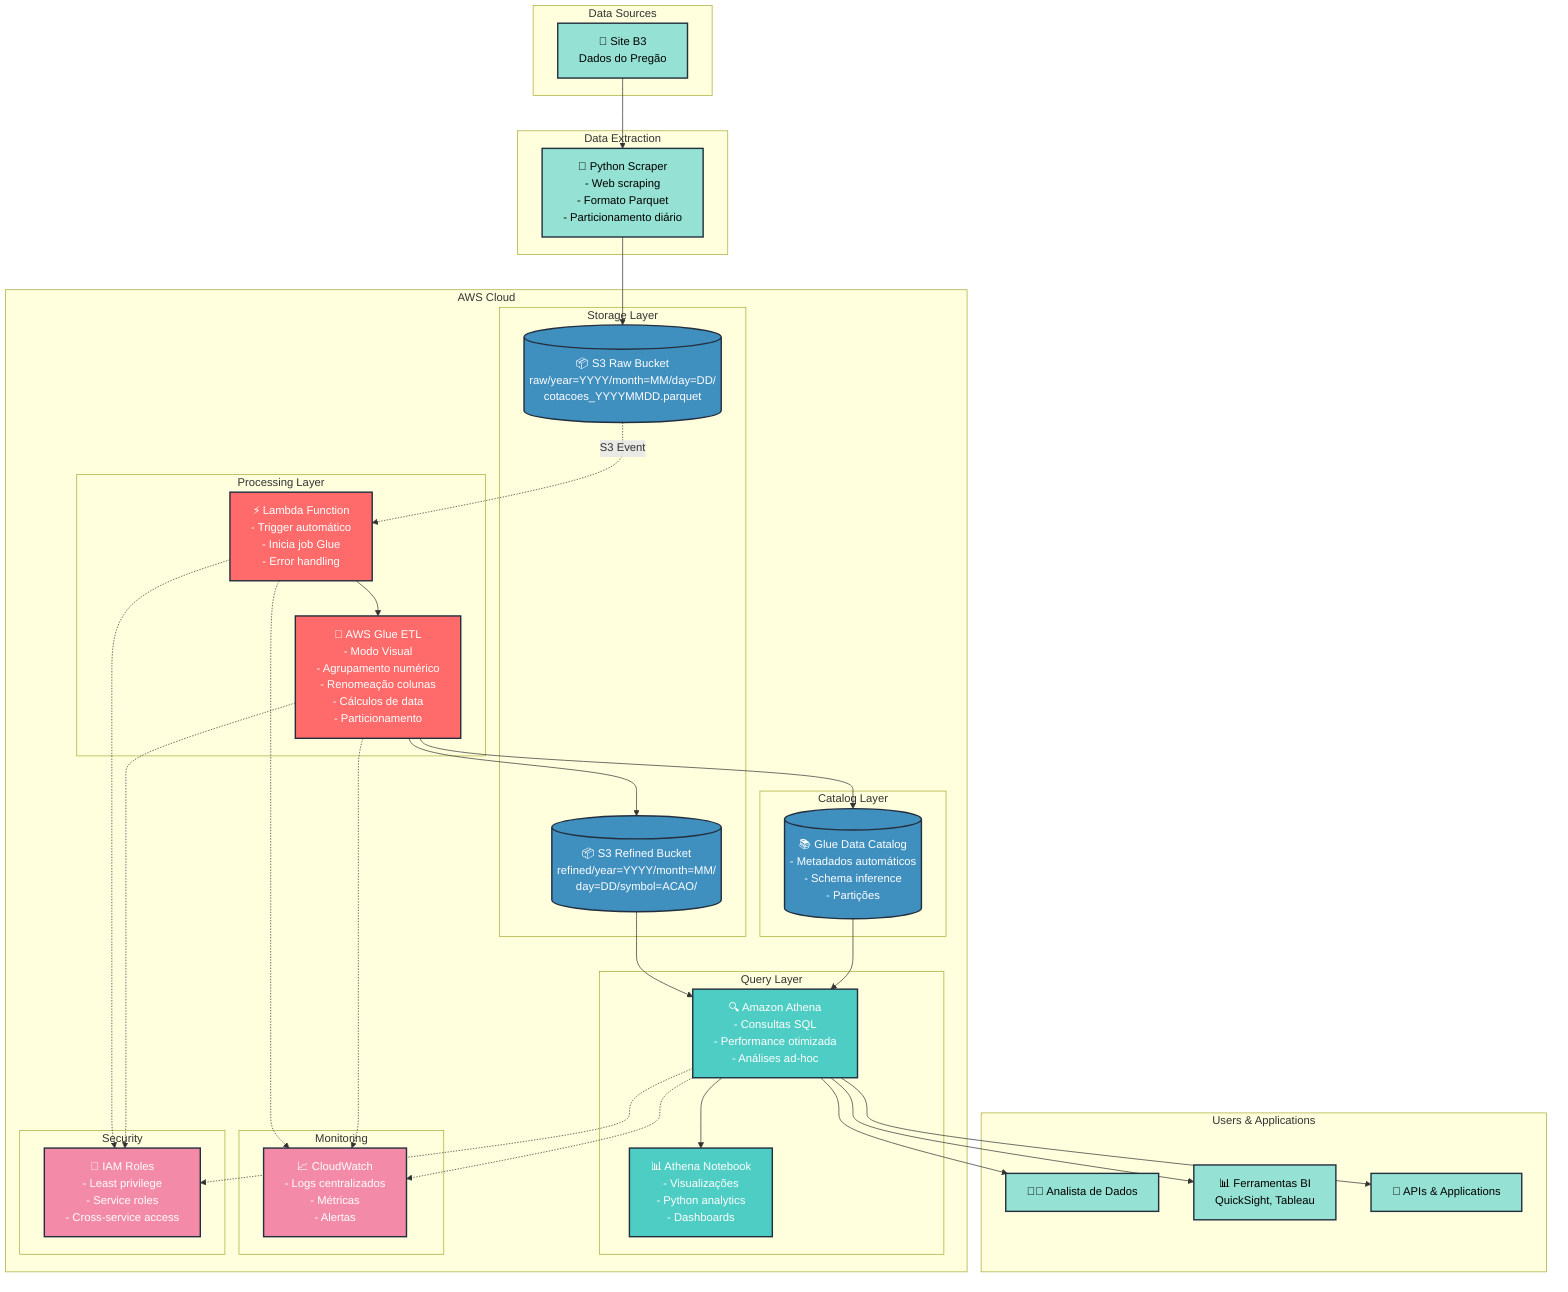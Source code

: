 graph TB
    %% Tech Challenge B3 - Arquitetura do Pipeline de Dados
    
    subgraph "Data Sources"
        B3[🏢 Site B3<br/>Dados do Pregão]
    end
    
    subgraph "Data Extraction"
        SCRAPER[🐍 Python Scraper<br/>- Web scraping<br/>- Formato Parquet<br/>- Particionamento diário]
    end
    
    subgraph "AWS Cloud"
        subgraph "Storage Layer"
            S3_RAW[(📦 S3 Raw Bucket<br/>raw/year=YYYY/month=MM/day=DD/<br/>cotacoes_YYYYMMDD.parquet)]
            S3_REFINED[(📦 S3 Refined Bucket<br/>refined/year=YYYY/month=MM/<br/>day=DD/symbol=ACAO/)]
        end
        
        subgraph "Processing Layer"
            LAMBDA[⚡ Lambda Function<br/>- Trigger automático<br/>- Inicia job Glue<br/>- Error handling]
            
            GLUE[🔧 AWS Glue ETL<br/>- Modo Visual<br/>- Agrupamento numérico<br/>- Renomeação colunas<br/>- Cálculos de data<br/>- Particionamento]
        end
        
        subgraph "Catalog Layer"
            CATALOG[(📚 Glue Data Catalog<br/>- Metadados automáticos<br/>- Schema inference<br/>- Partições)]
        end
        
        subgraph "Query Layer"
            ATHENA[🔍 Amazon Athena<br/>- Consultas SQL<br/>- Performance otimizada<br/>- Análises ad-hoc]
            
            NOTEBOOK[📊 Athena Notebook<br/>- Visualizações<br/>- Python analytics<br/>- Dashboards]
        end
        
        subgraph "Monitoring"
            CLOUDWATCH[📈 CloudWatch<br/>- Logs centralizados<br/>- Métricas<br/>- Alertas]
        end
        
        subgraph "Security"
            IAM[🔐 IAM Roles<br/>- Least privilege<br/>- Service roles<br/>- Cross-service access]
        end
    end
    
    subgraph "Users & Applications"
        ANALYST[👨‍💼 Analista de Dados]
        BI[📊 Ferramentas BI<br/>QuickSight, Tableau]
        API[🔌 APIs & Applications]
    end
    
    %% Data Flow
    B3 --> SCRAPER
    SCRAPER --> S3_RAW
    S3_RAW -.->|S3 Event| LAMBDA
    LAMBDA --> GLUE
    GLUE --> S3_REFINED
    GLUE --> CATALOG
    S3_REFINED --> ATHENA
    CATALOG --> ATHENA
    ATHENA --> NOTEBOOK
    ATHENA --> ANALYST
    ATHENA --> BI
    ATHENA --> API
    
    %% Monitoring connections
    LAMBDA -.-> CLOUDWATCH
    GLUE -.-> CLOUDWATCH
    ATHENA -.-> CLOUDWATCH
    
    %% Security connections
    LAMBDA -.-> IAM
    GLUE -.-> IAM
    ATHENA -.-> IAM
    
    %% Styling
    classDef aws fill:#FF9900,stroke:#232F3E,stroke-width:2px,color:#fff
    classDef storage fill:#3F8FBF,stroke:#232F3E,stroke-width:2px,color:#fff
    classDef processing fill:#FF6B6B,stroke:#232F3E,stroke-width:2px,color:#fff
    classDef query fill:#4ECDC4,stroke:#232F3E,stroke-width:2px,color:#fff
    classDef external fill:#95E1D3,stroke:#232F3E,stroke-width:2px,color:#000
    classDef security fill:#F38BA8,stroke:#232F3E,stroke-width:2px,color:#fff
    
    class S3_RAW,S3_REFINED,CATALOG storage
    class LAMBDA,GLUE processing
    class ATHENA,NOTEBOOK query
    class B3,SCRAPER,ANALYST,BI,API external
    class IAM,CLOUDWATCH security